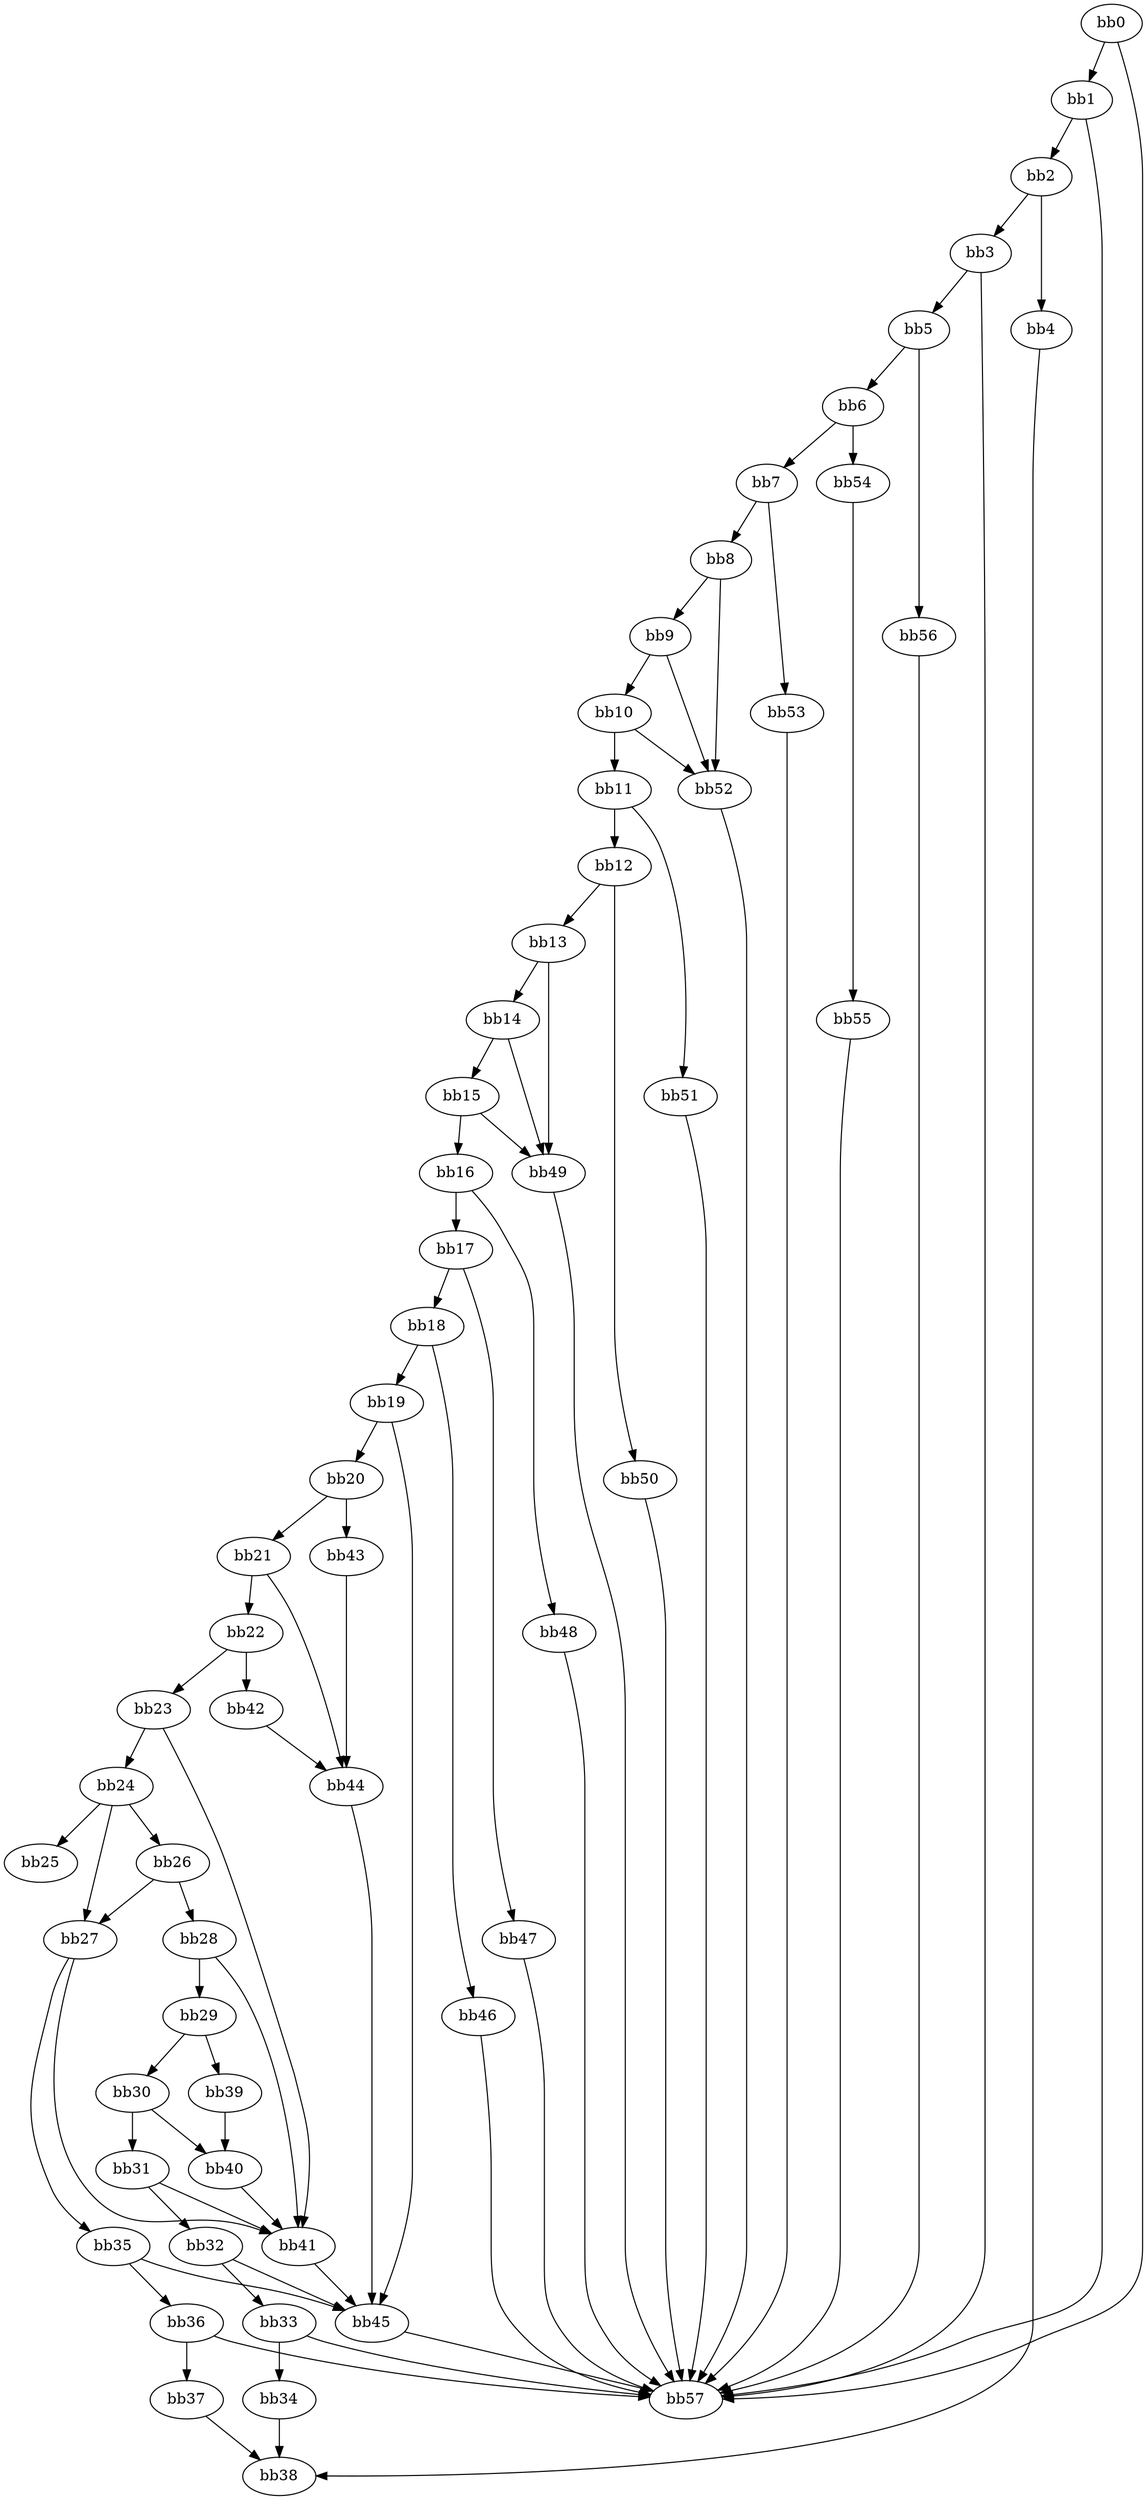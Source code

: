 digraph {
    0 [ label = "bb0\l" ]
    1 [ label = "bb1\l" ]
    2 [ label = "bb2\l" ]
    3 [ label = "bb3\l" ]
    4 [ label = "bb4\l" ]
    5 [ label = "bb5\l" ]
    6 [ label = "bb6\l" ]
    7 [ label = "bb7\l" ]
    8 [ label = "bb8\l" ]
    9 [ label = "bb9\l" ]
    10 [ label = "bb10\l" ]
    11 [ label = "bb11\l" ]
    12 [ label = "bb12\l" ]
    13 [ label = "bb13\l" ]
    14 [ label = "bb14\l" ]
    15 [ label = "bb15\l" ]
    16 [ label = "bb16\l" ]
    17 [ label = "bb17\l" ]
    18 [ label = "bb18\l" ]
    19 [ label = "bb19\l" ]
    20 [ label = "bb20\l" ]
    21 [ label = "bb21\l" ]
    22 [ label = "bb22\l" ]
    23 [ label = "bb23\l" ]
    24 [ label = "bb24\l" ]
    25 [ label = "bb25\l" ]
    26 [ label = "bb26\l" ]
    27 [ label = "bb27\l" ]
    28 [ label = "bb28\l" ]
    29 [ label = "bb29\l" ]
    30 [ label = "bb30\l" ]
    31 [ label = "bb31\l" ]
    32 [ label = "bb32\l" ]
    33 [ label = "bb33\l" ]
    34 [ label = "bb34\l" ]
    35 [ label = "bb35\l" ]
    36 [ label = "bb36\l" ]
    37 [ label = "bb37\l" ]
    38 [ label = "bb38\l" ]
    39 [ label = "bb39\l" ]
    40 [ label = "bb40\l" ]
    41 [ label = "bb41\l" ]
    42 [ label = "bb42\l" ]
    43 [ label = "bb43\l" ]
    44 [ label = "bb44\l" ]
    45 [ label = "bb45\l" ]
    46 [ label = "bb46\l" ]
    47 [ label = "bb47\l" ]
    48 [ label = "bb48\l" ]
    49 [ label = "bb49\l" ]
    50 [ label = "bb50\l" ]
    51 [ label = "bb51\l" ]
    52 [ label = "bb52\l" ]
    53 [ label = "bb53\l" ]
    54 [ label = "bb54\l" ]
    55 [ label = "bb55\l" ]
    56 [ label = "bb56\l" ]
    57 [ label = "bb57\l" ]
    0 -> 1 [ ]
    0 -> 57 [ ]
    1 -> 2 [ ]
    1 -> 57 [ ]
    2 -> 3 [ ]
    2 -> 4 [ ]
    3 -> 5 [ ]
    3 -> 57 [ ]
    4 -> 38 [ ]
    5 -> 6 [ ]
    5 -> 56 [ ]
    6 -> 7 [ ]
    6 -> 54 [ ]
    7 -> 8 [ ]
    7 -> 53 [ ]
    8 -> 9 [ ]
    8 -> 52 [ ]
    9 -> 10 [ ]
    9 -> 52 [ ]
    10 -> 11 [ ]
    10 -> 52 [ ]
    11 -> 12 [ ]
    11 -> 51 [ ]
    12 -> 13 [ ]
    12 -> 50 [ ]
    13 -> 14 [ ]
    13 -> 49 [ ]
    14 -> 15 [ ]
    14 -> 49 [ ]
    15 -> 16 [ ]
    15 -> 49 [ ]
    16 -> 17 [ ]
    16 -> 48 [ ]
    17 -> 18 [ ]
    17 -> 47 [ ]
    18 -> 19 [ ]
    18 -> 46 [ ]
    19 -> 20 [ ]
    19 -> 45 [ ]
    20 -> 21 [ ]
    20 -> 43 [ ]
    21 -> 22 [ ]
    21 -> 44 [ ]
    22 -> 23 [ ]
    22 -> 42 [ ]
    23 -> 24 [ ]
    23 -> 41 [ ]
    24 -> 25 [ ]
    24 -> 26 [ ]
    24 -> 27 [ ]
    26 -> 27 [ ]
    26 -> 28 [ ]
    27 -> 35 [ ]
    27 -> 41 [ ]
    28 -> 29 [ ]
    28 -> 41 [ ]
    29 -> 30 [ ]
    29 -> 39 [ ]
    30 -> 31 [ ]
    30 -> 40 [ ]
    31 -> 32 [ ]
    31 -> 41 [ ]
    32 -> 33 [ ]
    32 -> 45 [ ]
    33 -> 34 [ ]
    33 -> 57 [ ]
    34 -> 38 [ ]
    35 -> 36 [ ]
    35 -> 45 [ ]
    36 -> 37 [ ]
    36 -> 57 [ ]
    37 -> 38 [ ]
    39 -> 40 [ ]
    40 -> 41 [ ]
    41 -> 45 [ ]
    42 -> 44 [ ]
    43 -> 44 [ ]
    44 -> 45 [ ]
    45 -> 57 [ ]
    46 -> 57 [ ]
    47 -> 57 [ ]
    48 -> 57 [ ]
    49 -> 57 [ ]
    50 -> 57 [ ]
    51 -> 57 [ ]
    52 -> 57 [ ]
    53 -> 57 [ ]
    54 -> 55 [ ]
    55 -> 57 [ ]
    56 -> 57 [ ]
}

